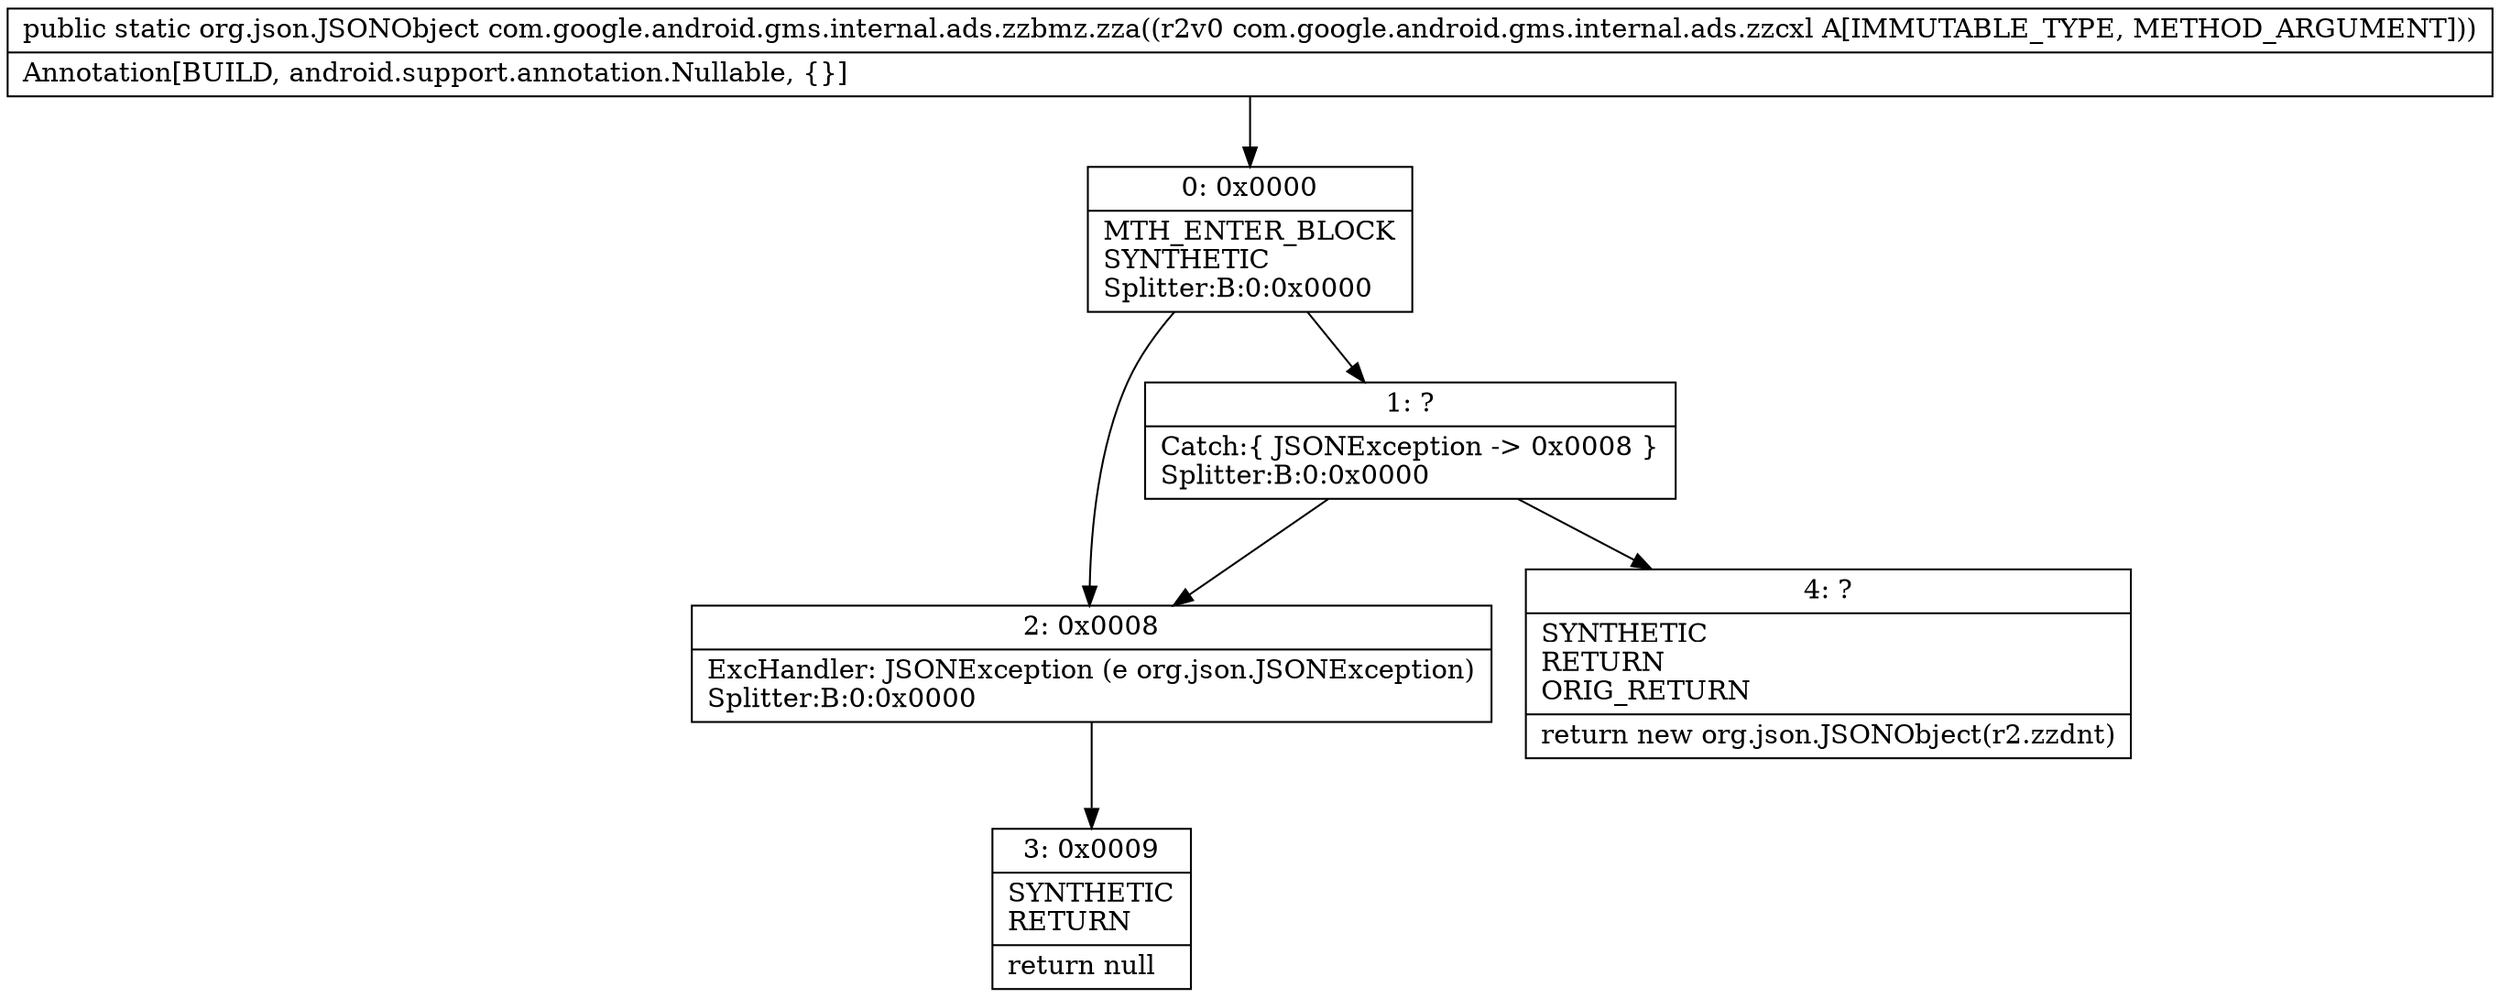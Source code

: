 digraph "CFG forcom.google.android.gms.internal.ads.zzbmz.zza(Lcom\/google\/android\/gms\/internal\/ads\/zzcxl;)Lorg\/json\/JSONObject;" {
Node_0 [shape=record,label="{0\:\ 0x0000|MTH_ENTER_BLOCK\lSYNTHETIC\lSplitter:B:0:0x0000\l}"];
Node_1 [shape=record,label="{1\:\ ?|Catch:\{ JSONException \-\> 0x0008 \}\lSplitter:B:0:0x0000\l}"];
Node_2 [shape=record,label="{2\:\ 0x0008|ExcHandler: JSONException (e org.json.JSONException)\lSplitter:B:0:0x0000\l}"];
Node_3 [shape=record,label="{3\:\ 0x0009|SYNTHETIC\lRETURN\l|return null\l}"];
Node_4 [shape=record,label="{4\:\ ?|SYNTHETIC\lRETURN\lORIG_RETURN\l|return new org.json.JSONObject(r2.zzdnt)\l}"];
MethodNode[shape=record,label="{public static org.json.JSONObject com.google.android.gms.internal.ads.zzbmz.zza((r2v0 com.google.android.gms.internal.ads.zzcxl A[IMMUTABLE_TYPE, METHOD_ARGUMENT]))  | Annotation[BUILD, android.support.annotation.Nullable, \{\}]\l}"];
MethodNode -> Node_0;
Node_0 -> Node_1;
Node_0 -> Node_2;
Node_1 -> Node_2;
Node_1 -> Node_4;
Node_2 -> Node_3;
}


